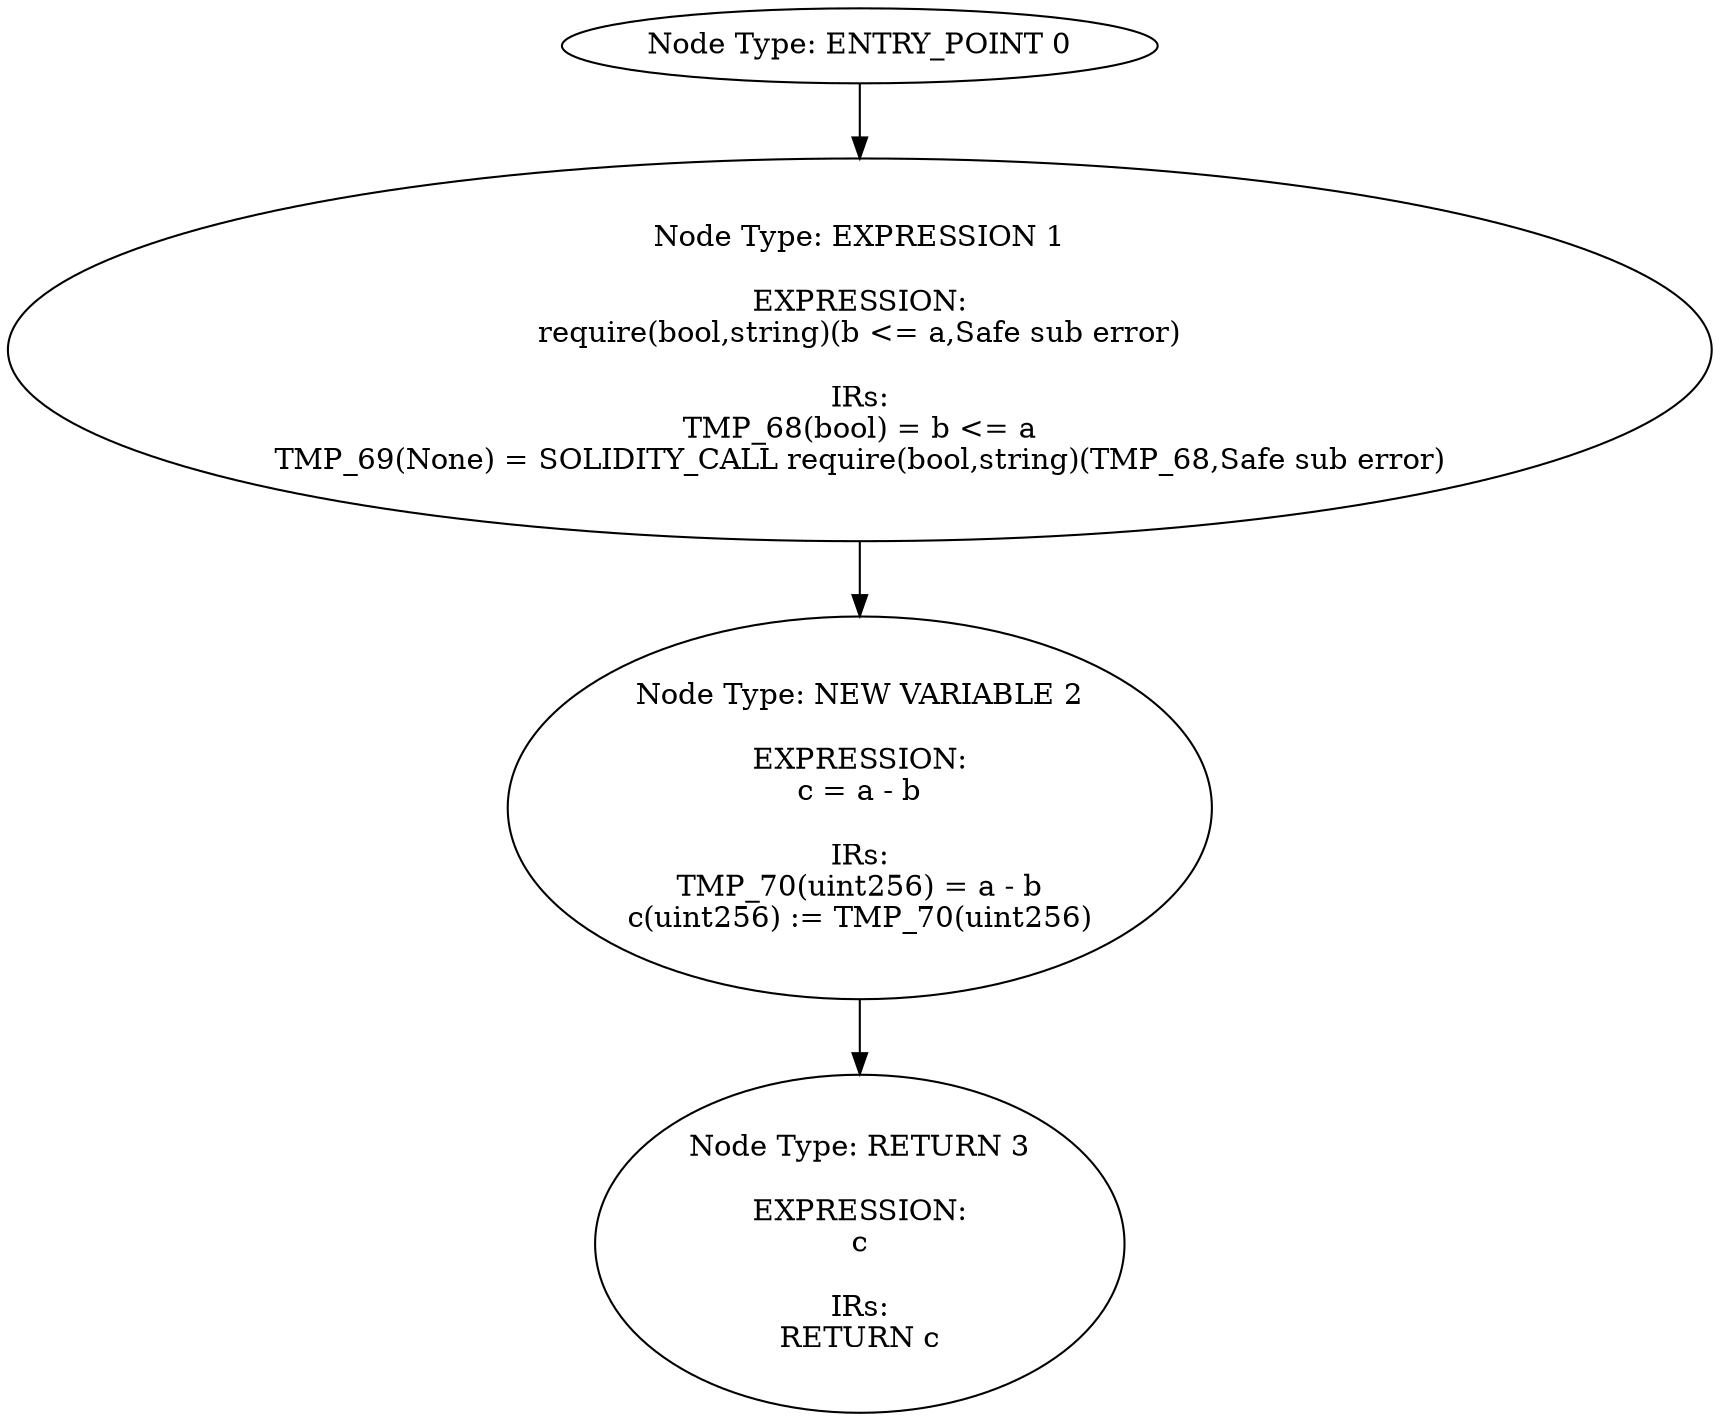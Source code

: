 digraph{
0[label="Node Type: ENTRY_POINT 0
"];
0->1;
1[label="Node Type: EXPRESSION 1

EXPRESSION:
require(bool,string)(b <= a,Safe sub error)

IRs:
TMP_68(bool) = b <= a
TMP_69(None) = SOLIDITY_CALL require(bool,string)(TMP_68,Safe sub error)"];
1->2;
2[label="Node Type: NEW VARIABLE 2

EXPRESSION:
c = a - b

IRs:
TMP_70(uint256) = a - b
c(uint256) := TMP_70(uint256)"];
2->3;
3[label="Node Type: RETURN 3

EXPRESSION:
c

IRs:
RETURN c"];
}
